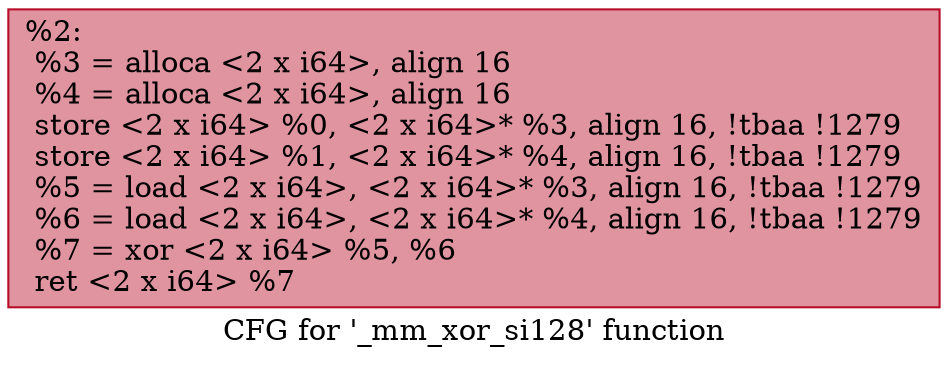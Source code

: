 digraph "CFG for '_mm_xor_si128' function" {
	label="CFG for '_mm_xor_si128' function";

	Node0x27c35f0 [shape=record,color="#b70d28ff", style=filled, fillcolor="#b70d2870",label="{%2:\l  %3 = alloca \<2 x i64\>, align 16\l  %4 = alloca \<2 x i64\>, align 16\l  store \<2 x i64\> %0, \<2 x i64\>* %3, align 16, !tbaa !1279\l  store \<2 x i64\> %1, \<2 x i64\>* %4, align 16, !tbaa !1279\l  %5 = load \<2 x i64\>, \<2 x i64\>* %3, align 16, !tbaa !1279\l  %6 = load \<2 x i64\>, \<2 x i64\>* %4, align 16, !tbaa !1279\l  %7 = xor \<2 x i64\> %5, %6\l  ret \<2 x i64\> %7\l}"];
}
